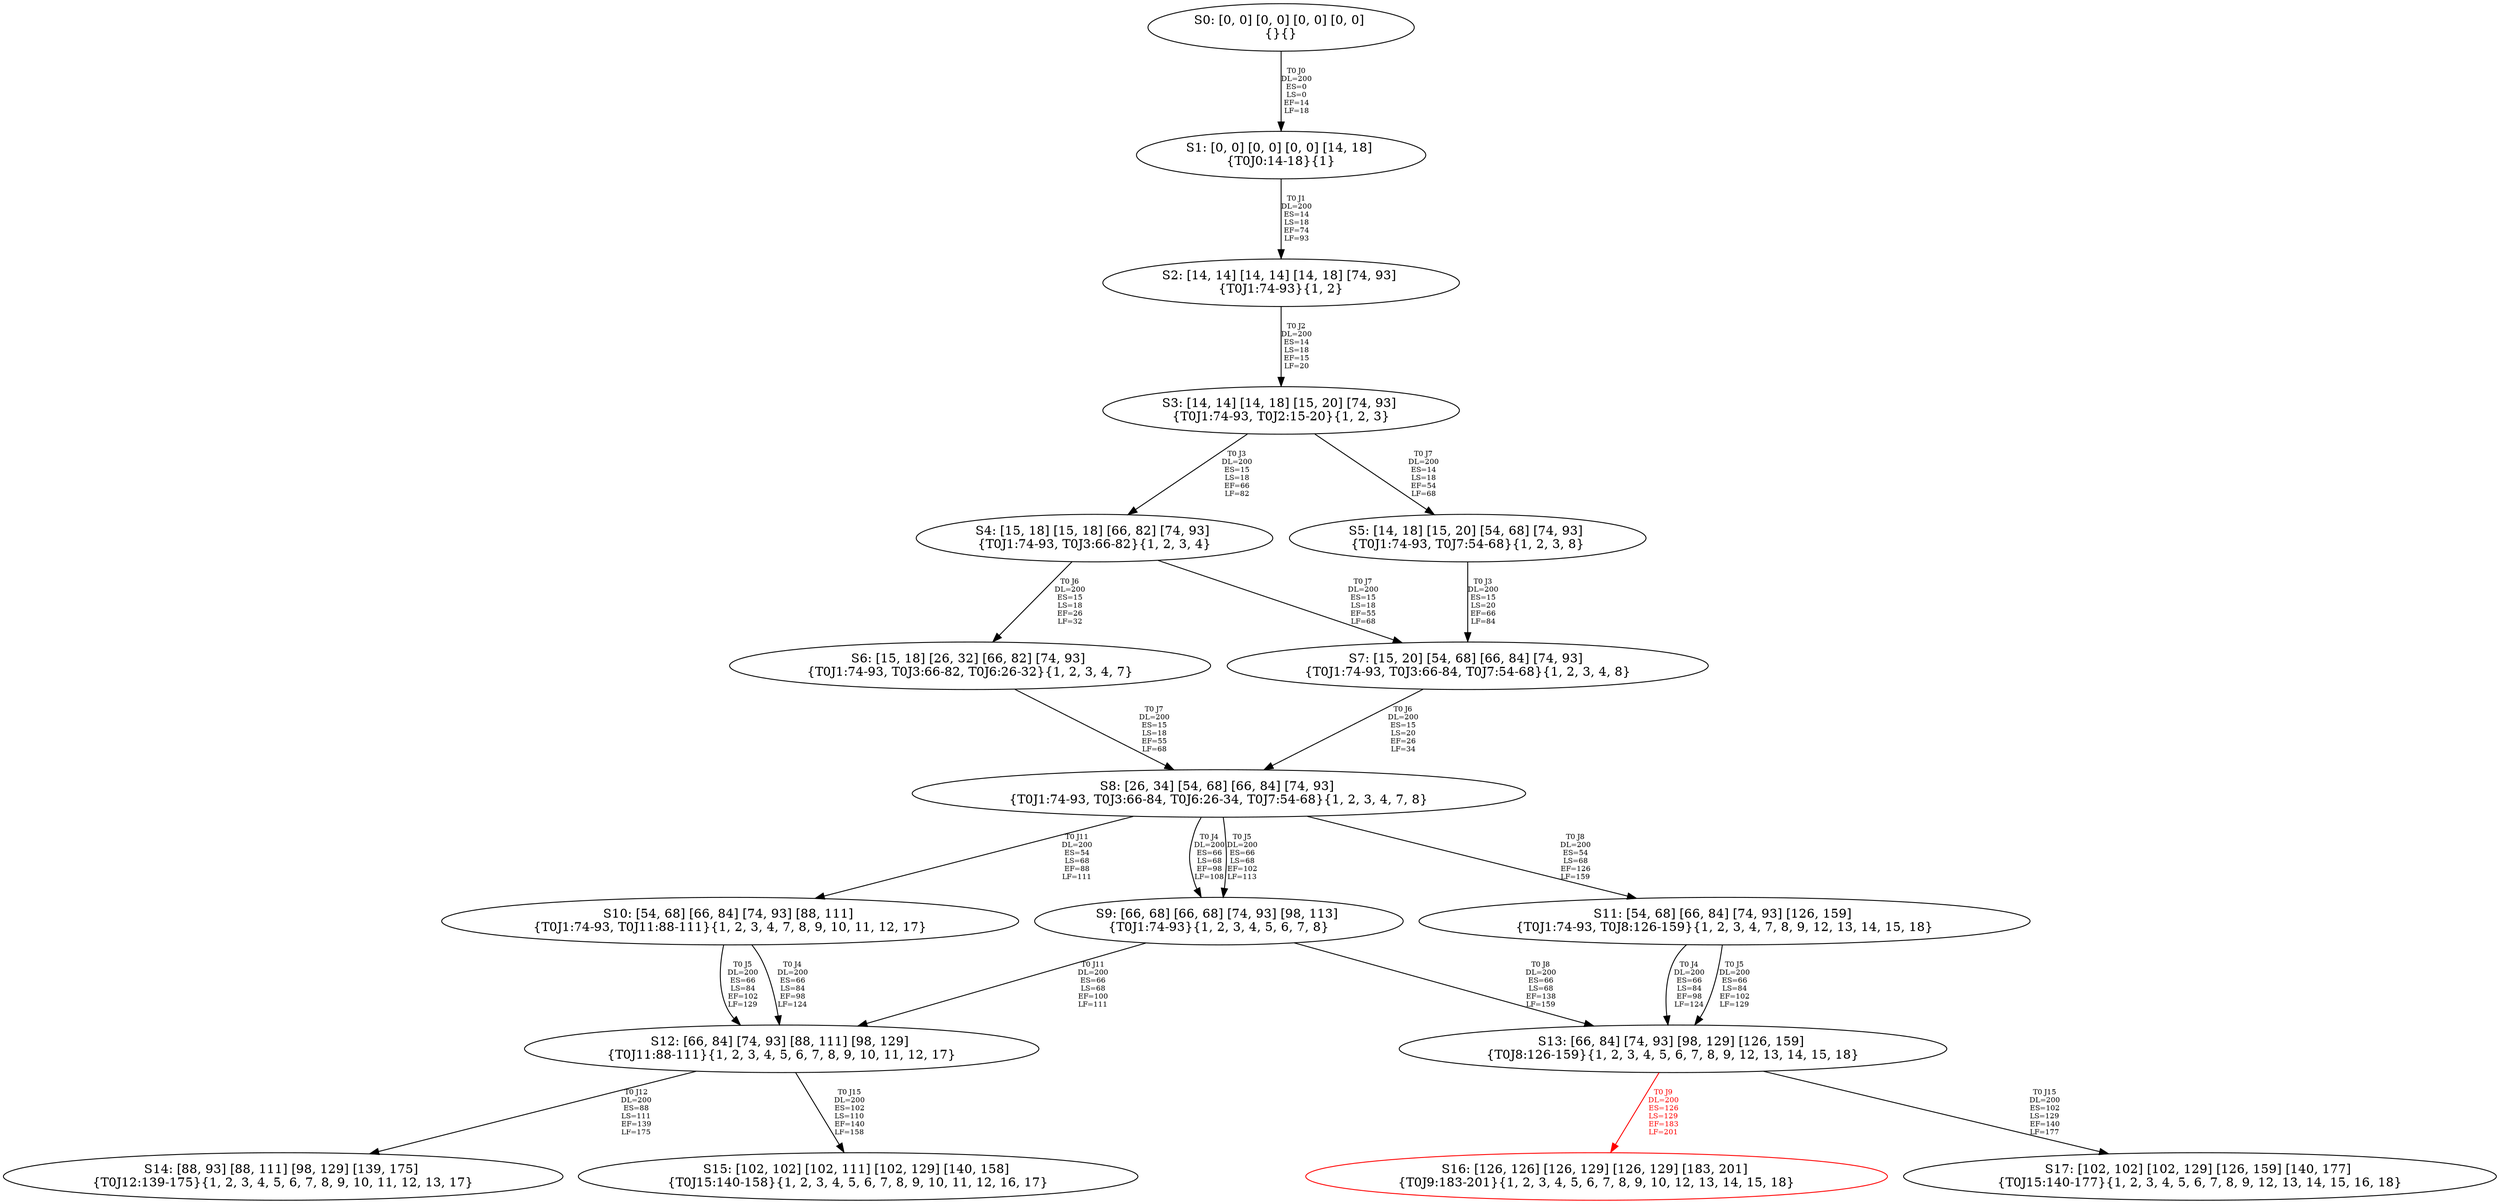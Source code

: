 digraph {
	S0[label="S0: [0, 0] [0, 0] [0, 0] [0, 0] \n{}{}"];
	S1[label="S1: [0, 0] [0, 0] [0, 0] [14, 18] \n{T0J0:14-18}{1}"];
	S2[label="S2: [14, 14] [14, 14] [14, 18] [74, 93] \n{T0J1:74-93}{1, 2}"];
	S3[label="S3: [14, 14] [14, 18] [15, 20] [74, 93] \n{T0J1:74-93, T0J2:15-20}{1, 2, 3}"];
	S4[label="S4: [15, 18] [15, 18] [66, 82] [74, 93] \n{T0J1:74-93, T0J3:66-82}{1, 2, 3, 4}"];
	S5[label="S5: [14, 18] [15, 20] [54, 68] [74, 93] \n{T0J1:74-93, T0J7:54-68}{1, 2, 3, 8}"];
	S6[label="S6: [15, 18] [26, 32] [66, 82] [74, 93] \n{T0J1:74-93, T0J3:66-82, T0J6:26-32}{1, 2, 3, 4, 7}"];
	S7[label="S7: [15, 20] [54, 68] [66, 84] [74, 93] \n{T0J1:74-93, T0J3:66-84, T0J7:54-68}{1, 2, 3, 4, 8}"];
	S8[label="S8: [26, 34] [54, 68] [66, 84] [74, 93] \n{T0J1:74-93, T0J3:66-84, T0J6:26-34, T0J7:54-68}{1, 2, 3, 4, 7, 8}"];
	S9[label="S9: [66, 68] [66, 68] [74, 93] [98, 113] \n{T0J1:74-93}{1, 2, 3, 4, 5, 6, 7, 8}"];
	S10[label="S10: [54, 68] [66, 84] [74, 93] [88, 111] \n{T0J1:74-93, T0J11:88-111}{1, 2, 3, 4, 7, 8, 9, 10, 11, 12, 17}"];
	S11[label="S11: [54, 68] [66, 84] [74, 93] [126, 159] \n{T0J1:74-93, T0J8:126-159}{1, 2, 3, 4, 7, 8, 9, 12, 13, 14, 15, 18}"];
	S12[label="S12: [66, 84] [74, 93] [88, 111] [98, 129] \n{T0J11:88-111}{1, 2, 3, 4, 5, 6, 7, 8, 9, 10, 11, 12, 17}"];
	S13[label="S13: [66, 84] [74, 93] [98, 129] [126, 159] \n{T0J8:126-159}{1, 2, 3, 4, 5, 6, 7, 8, 9, 12, 13, 14, 15, 18}"];
	S14[label="S14: [88, 93] [88, 111] [98, 129] [139, 175] \n{T0J12:139-175}{1, 2, 3, 4, 5, 6, 7, 8, 9, 10, 11, 12, 13, 17}"];
	S15[label="S15: [102, 102] [102, 111] [102, 129] [140, 158] \n{T0J15:140-158}{1, 2, 3, 4, 5, 6, 7, 8, 9, 10, 11, 12, 16, 17}"];
	S16[label="S16: [126, 126] [126, 129] [126, 129] [183, 201] \n{T0J9:183-201}{1, 2, 3, 4, 5, 6, 7, 8, 9, 10, 12, 13, 14, 15, 18}"];
	S17[label="S17: [102, 102] [102, 129] [126, 159] [140, 177] \n{T0J15:140-177}{1, 2, 3, 4, 5, 6, 7, 8, 9, 12, 13, 14, 15, 16, 18}"];
	S0 -> S1[label="T0 J0\nDL=200\nES=0\nLS=0\nEF=14\nLF=18",fontsize=8];
	S1 -> S2[label="T0 J1\nDL=200\nES=14\nLS=18\nEF=74\nLF=93",fontsize=8];
	S2 -> S3[label="T0 J2\nDL=200\nES=14\nLS=18\nEF=15\nLF=20",fontsize=8];
	S3 -> S4[label="T0 J3\nDL=200\nES=15\nLS=18\nEF=66\nLF=82",fontsize=8];
	S3 -> S5[label="T0 J7\nDL=200\nES=14\nLS=18\nEF=54\nLF=68",fontsize=8];
	S4 -> S6[label="T0 J6\nDL=200\nES=15\nLS=18\nEF=26\nLF=32",fontsize=8];
	S4 -> S7[label="T0 J7\nDL=200\nES=15\nLS=18\nEF=55\nLF=68",fontsize=8];
	S5 -> S7[label="T0 J3\nDL=200\nES=15\nLS=20\nEF=66\nLF=84",fontsize=8];
	S6 -> S8[label="T0 J7\nDL=200\nES=15\nLS=18\nEF=55\nLF=68",fontsize=8];
	S7 -> S8[label="T0 J6\nDL=200\nES=15\nLS=20\nEF=26\nLF=34",fontsize=8];
	S8 -> S9[label="T0 J4\nDL=200\nES=66\nLS=68\nEF=98\nLF=108",fontsize=8];
	S8 -> S9[label="T0 J5\nDL=200\nES=66\nLS=68\nEF=102\nLF=113",fontsize=8];
	S8 -> S11[label="T0 J8\nDL=200\nES=54\nLS=68\nEF=126\nLF=159",fontsize=8];
	S8 -> S10[label="T0 J11\nDL=200\nES=54\nLS=68\nEF=88\nLF=111",fontsize=8];
	S9 -> S13[label="T0 J8\nDL=200\nES=66\nLS=68\nEF=138\nLF=159",fontsize=8];
	S9 -> S12[label="T0 J11\nDL=200\nES=66\nLS=68\nEF=100\nLF=111",fontsize=8];
	S10 -> S12[label="T0 J4\nDL=200\nES=66\nLS=84\nEF=98\nLF=124",fontsize=8];
	S10 -> S12[label="T0 J5\nDL=200\nES=66\nLS=84\nEF=102\nLF=129",fontsize=8];
	S11 -> S13[label="T0 J4\nDL=200\nES=66\nLS=84\nEF=98\nLF=124",fontsize=8];
	S11 -> S13[label="T0 J5\nDL=200\nES=66\nLS=84\nEF=102\nLF=129",fontsize=8];
	S12 -> S14[label="T0 J12\nDL=200\nES=88\nLS=111\nEF=139\nLF=175",fontsize=8];
	S12 -> S15[label="T0 J15\nDL=200\nES=102\nLS=110\nEF=140\nLF=158",fontsize=8];
	S13 -> S16[label="T0 J9\nDL=200\nES=126\nLS=129\nEF=183\nLF=201",color=Red,fontcolor=Red,fontsize=8];
S16[color=Red];
	S13 -> S17[label="T0 J15\nDL=200\nES=102\nLS=129\nEF=140\nLF=177",fontsize=8];
}
